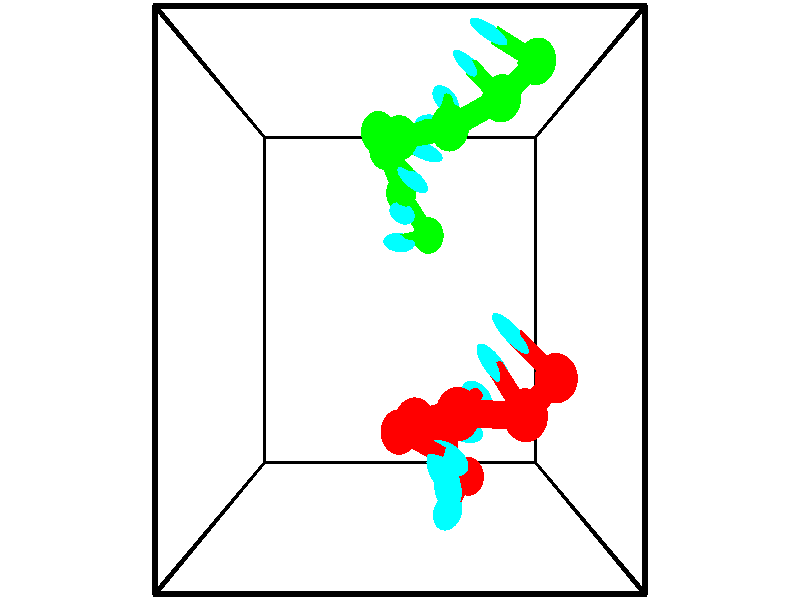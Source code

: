 // switches for output
#declare DRAW_BASES = 1; // possible values are 0, 1; only relevant for DNA ribbons
#declare DRAW_BASES_TYPE = 3; // possible values are 1, 2, 3; only relevant for DNA ribbons
#declare DRAW_FOG = 0; // set to 1 to enable fog

#include "colors.inc"

#include "transforms.inc"
background { rgb <1, 1, 1>}

#default {
   normal{
       ripples 0.25
       frequency 0.20
       turbulence 0.2
       lambda 5
   }
	finish {
		phong 0.1
		phong_size 40.
	}
}

// original window dimensions: 1024x640


// camera settings

camera {
	sky <-0, 1, 0>
	up <-0, 1, 0>
	right 1.6 * <1, 0, 0>
	location <2.5, 2.5, 11.1562>
	look_at <2.5, 2.5, 2.5>
	direction <0, 0, -8.6562>
	angle 67.0682
}


# declare cpy_camera_pos = <2.5, 2.5, 11.1562>;
# if (DRAW_FOG = 1)
fog {
	fog_type 2
	up vnormalize(cpy_camera_pos)
	color rgbt<1,1,1,0.3>
	distance 1e-5
	fog_alt 3e-3
	fog_offset 4
}
# end


// LIGHTS

# declare lum = 6;
global_settings {
	ambient_light rgb lum * <0.05, 0.05, 0.05>
	max_trace_level 15
}# declare cpy_direct_light_amount = 0.25;
light_source
{	1000 * <-1, -1, 1>,
	rgb lum * cpy_direct_light_amount
	parallel
}

light_source
{	1000 * <1, 1, -1>,
	rgb lum * cpy_direct_light_amount
	parallel
}

// strand 0

// nucleotide -1

// particle -1
sphere {
	<4.382105, 1.717453, 3.884715> 0.250000
	pigment { color rgbt <1,0,0,0> }
	no_shadow
}
cylinder {
	<4.073593, 1.971802, 3.895981>,  <3.888486, 2.124411, 3.902740>, 0.100000
	pigment { color rgbt <1,0,0,0> }
	no_shadow
}
cylinder {
	<4.073593, 1.971802, 3.895981>,  <4.382105, 1.717453, 3.884715>, 0.100000
	pigment { color rgbt <1,0,0,0> }
	no_shadow
}

// particle -1
sphere {
	<4.073593, 1.971802, 3.895981> 0.100000
	pigment { color rgbt <1,0,0,0> }
	no_shadow
}
sphere {
	0, 1
	scale<0.080000,0.200000,0.300000>
	matrix <-0.609141, -0.724577, -0.322389,
		-0.184591, -0.265809, 0.946188,
		-0.771280, 0.635872, 0.028165,
		3.842209, 2.162563, 3.904430>
	pigment { color rgbt <0,1,1,0> }
	no_shadow
}
cylinder {
	<3.912362, 1.418010, 4.345068>,  <4.382105, 1.717453, 3.884715>, 0.130000
	pigment { color rgbt <1,0,0,0> }
	no_shadow
}

// nucleotide -1

// particle -1
sphere {
	<3.912362, 1.418010, 4.345068> 0.250000
	pigment { color rgbt <1,0,0,0> }
	no_shadow
}
cylinder {
	<3.749146, 1.665535, 4.076569>,  <3.651216, 1.814050, 3.915469>, 0.100000
	pigment { color rgbt <1,0,0,0> }
	no_shadow
}
cylinder {
	<3.749146, 1.665535, 4.076569>,  <3.912362, 1.418010, 4.345068>, 0.100000
	pigment { color rgbt <1,0,0,0> }
	no_shadow
}

// particle -1
sphere {
	<3.749146, 1.665535, 4.076569> 0.100000
	pigment { color rgbt <1,0,0,0> }
	no_shadow
}
sphere {
	0, 1
	scale<0.080000,0.200000,0.300000>
	matrix <-0.534240, -0.758056, -0.374085,
		-0.740332, 0.205966, 0.639911,
		-0.408040, 0.618813, -0.671248,
		3.626733, 1.851179, 3.875194>
	pigment { color rgbt <0,1,1,0> }
	no_shadow
}
cylinder {
	<3.151943, 1.431739, 4.359968>,  <3.912362, 1.418010, 4.345068>, 0.130000
	pigment { color rgbt <1,0,0,0> }
	no_shadow
}

// nucleotide -1

// particle -1
sphere {
	<3.151943, 1.431739, 4.359968> 0.250000
	pigment { color rgbt <1,0,0,0> }
	no_shadow
}
cylinder {
	<3.319603, 1.480797, 4.000130>,  <3.420199, 1.510231, 3.784227>, 0.100000
	pigment { color rgbt <1,0,0,0> }
	no_shadow
}
cylinder {
	<3.319603, 1.480797, 4.000130>,  <3.151943, 1.431739, 4.359968>, 0.100000
	pigment { color rgbt <1,0,0,0> }
	no_shadow
}

// particle -1
sphere {
	<3.319603, 1.480797, 4.000130> 0.100000
	pigment { color rgbt <1,0,0,0> }
	no_shadow
}
sphere {
	0, 1
	scale<0.080000,0.200000,0.300000>
	matrix <-0.510497, -0.787536, -0.345224,
		-0.750803, 0.603942, -0.267486,
		0.419150, 0.122644, -0.899595,
		3.445348, 1.517590, 3.730251>
	pigment { color rgbt <0,1,1,0> }
	no_shadow
}
cylinder {
	<2.682599, 1.249761, 3.737793>,  <3.151943, 1.431739, 4.359968>, 0.130000
	pigment { color rgbt <1,0,0,0> }
	no_shadow
}

// nucleotide -1

// particle -1
sphere {
	<2.682599, 1.249761, 3.737793> 0.250000
	pigment { color rgbt <1,0,0,0> }
	no_shadow
}
cylinder {
	<3.036026, 1.181610, 3.563309>,  <3.248082, 1.140719, 3.458618>, 0.100000
	pigment { color rgbt <1,0,0,0> }
	no_shadow
}
cylinder {
	<3.036026, 1.181610, 3.563309>,  <2.682599, 1.249761, 3.737793>, 0.100000
	pigment { color rgbt <1,0,0,0> }
	no_shadow
}

// particle -1
sphere {
	<3.036026, 1.181610, 3.563309> 0.100000
	pigment { color rgbt <1,0,0,0> }
	no_shadow
}
sphere {
	0, 1
	scale<0.080000,0.200000,0.300000>
	matrix <-0.375341, -0.814674, -0.442070,
		-0.280051, 0.554327, -0.783769,
		0.883567, -0.170378, -0.436212,
		3.301096, 1.130497, 3.432445>
	pigment { color rgbt <0,1,1,0> }
	no_shadow
}
cylinder {
	<2.488828, 1.022704, 3.046128>,  <2.682599, 1.249761, 3.737793>, 0.130000
	pigment { color rgbt <1,0,0,0> }
	no_shadow
}

// nucleotide -1

// particle -1
sphere {
	<2.488828, 1.022704, 3.046128> 0.250000
	pigment { color rgbt <1,0,0,0> }
	no_shadow
}
cylinder {
	<2.854034, 0.864349, 3.085480>,  <3.073158, 0.769337, 3.109091>, 0.100000
	pigment { color rgbt <1,0,0,0> }
	no_shadow
}
cylinder {
	<2.854034, 0.864349, 3.085480>,  <2.488828, 1.022704, 3.046128>, 0.100000
	pigment { color rgbt <1,0,0,0> }
	no_shadow
}

// particle -1
sphere {
	<2.854034, 0.864349, 3.085480> 0.100000
	pigment { color rgbt <1,0,0,0> }
	no_shadow
}
sphere {
	0, 1
	scale<0.080000,0.200000,0.300000>
	matrix <-0.225526, -0.690830, -0.686944,
		0.339915, 0.605003, -0.720020,
		0.913015, -0.395886, 0.098380,
		3.127939, 0.745584, 3.114994>
	pigment { color rgbt <0,1,1,0> }
	no_shadow
}
cylinder {
	<2.755005, 0.967447, 2.319064>,  <2.488828, 1.022704, 3.046128>, 0.130000
	pigment { color rgbt <1,0,0,0> }
	no_shadow
}

// nucleotide -1

// particle -1
sphere {
	<2.755005, 0.967447, 2.319064> 0.250000
	pigment { color rgbt <1,0,0,0> }
	no_shadow
}
cylinder {
	<2.952103, 0.707214, 2.550217>,  <3.070361, 0.551075, 2.688908>, 0.100000
	pigment { color rgbt <1,0,0,0> }
	no_shadow
}
cylinder {
	<2.952103, 0.707214, 2.550217>,  <2.755005, 0.967447, 2.319064>, 0.100000
	pigment { color rgbt <1,0,0,0> }
	no_shadow
}

// particle -1
sphere {
	<2.952103, 0.707214, 2.550217> 0.100000
	pigment { color rgbt <1,0,0,0> }
	no_shadow
}
sphere {
	0, 1
	scale<0.080000,0.200000,0.300000>
	matrix <-0.115150, -0.707009, -0.697767,
		0.862521, 0.277278, -0.423289,
		0.492745, -0.650580, 0.577882,
		3.099926, 0.512040, 2.723581>
	pigment { color rgbt <0,1,1,0> }
	no_shadow
}
cylinder {
	<3.147996, 0.671977, 1.815776>,  <2.755005, 0.967447, 2.319064>, 0.130000
	pigment { color rgbt <1,0,0,0> }
	no_shadow
}

// nucleotide -1

// particle -1
sphere {
	<3.147996, 0.671977, 1.815776> 0.250000
	pigment { color rgbt <1,0,0,0> }
	no_shadow
}
cylinder {
	<3.178032, 0.405075, 2.112190>,  <3.196054, 0.244934, 2.290039>, 0.100000
	pigment { color rgbt <1,0,0,0> }
	no_shadow
}
cylinder {
	<3.178032, 0.405075, 2.112190>,  <3.147996, 0.671977, 1.815776>, 0.100000
	pigment { color rgbt <1,0,0,0> }
	no_shadow
}

// particle -1
sphere {
	<3.178032, 0.405075, 2.112190> 0.100000
	pigment { color rgbt <1,0,0,0> }
	no_shadow
}
sphere {
	0, 1
	scale<0.080000,0.200000,0.300000>
	matrix <-0.038378, -0.744516, -0.666500,
		0.996438, 0.021608, -0.081514,
		0.075091, -0.667255, 0.741035,
		3.200559, 0.204899, 2.334501>
	pigment { color rgbt <0,1,1,0> }
	no_shadow
}
cylinder {
	<3.579358, 0.170065, 1.578769>,  <3.147996, 0.671977, 1.815776>, 0.130000
	pigment { color rgbt <1,0,0,0> }
	no_shadow
}

// nucleotide -1

// particle -1
sphere {
	<3.579358, 0.170065, 1.578769> 0.250000
	pigment { color rgbt <1,0,0,0> }
	no_shadow
}
cylinder {
	<3.373238, -0.012238, 1.869080>,  <3.249566, -0.121619, 2.043266>, 0.100000
	pigment { color rgbt <1,0,0,0> }
	no_shadow
}
cylinder {
	<3.373238, -0.012238, 1.869080>,  <3.579358, 0.170065, 1.578769>, 0.100000
	pigment { color rgbt <1,0,0,0> }
	no_shadow
}

// particle -1
sphere {
	<3.373238, -0.012238, 1.869080> 0.100000
	pigment { color rgbt <1,0,0,0> }
	no_shadow
}
sphere {
	0, 1
	scale<0.080000,0.200000,0.300000>
	matrix <-0.180350, -0.770239, -0.611723,
		0.837818, -0.446115, 0.314709,
		-0.515300, -0.455755, 0.725777,
		3.218648, -0.148964, 2.086813>
	pigment { color rgbt <0,1,1,0> }
	no_shadow
}
// strand 1

// nucleotide -1

// particle -1
sphere {
	<2.969174, 3.384959, 1.201739> 0.250000
	pigment { color rgbt <0,1,0,0> }
	no_shadow
}
cylinder {
	<2.694782, 3.309212, 1.482758>,  <2.530147, 3.263764, 1.651369>, 0.100000
	pigment { color rgbt <0,1,0,0> }
	no_shadow
}
cylinder {
	<2.694782, 3.309212, 1.482758>,  <2.969174, 3.384959, 1.201739>, 0.100000
	pigment { color rgbt <0,1,0,0> }
	no_shadow
}

// particle -1
sphere {
	<2.694782, 3.309212, 1.482758> 0.100000
	pigment { color rgbt <0,1,0,0> }
	no_shadow
}
sphere {
	0, 1
	scale<0.080000,0.200000,0.300000>
	matrix <0.277172, 0.824734, 0.492939,
		-0.672760, 0.532873, -0.513264,
		-0.685981, -0.189367, 0.702546,
		2.488988, 3.252402, 1.693521>
	pigment { color rgbt <0,1,1,0> }
	no_shadow
}
cylinder {
	<2.521100, 3.966132, 1.236432>,  <2.969174, 3.384959, 1.201739>, 0.130000
	pigment { color rgbt <0,1,0,0> }
	no_shadow
}

// nucleotide -1

// particle -1
sphere {
	<2.521100, 3.966132, 1.236432> 0.250000
	pigment { color rgbt <0,1,0,0> }
	no_shadow
}
cylinder {
	<2.527382, 3.766464, 1.582977>,  <2.531151, 3.646664, 1.790904>, 0.100000
	pigment { color rgbt <0,1,0,0> }
	no_shadow
}
cylinder {
	<2.527382, 3.766464, 1.582977>,  <2.521100, 3.966132, 1.236432>, 0.100000
	pigment { color rgbt <0,1,0,0> }
	no_shadow
}

// particle -1
sphere {
	<2.527382, 3.766464, 1.582977> 0.100000
	pigment { color rgbt <0,1,0,0> }
	no_shadow
}
sphere {
	0, 1
	scale<0.080000,0.200000,0.300000>
	matrix <0.230740, 0.844891, 0.482616,
		-0.972889, 0.192324, 0.128448,
		0.015706, -0.499169, 0.866362,
		2.532094, 3.616714, 1.842886>
	pigment { color rgbt <0,1,1,0> }
	no_shadow
}
cylinder {
	<2.268850, 4.458163, 1.668941>,  <2.521100, 3.966132, 1.236432>, 0.130000
	pigment { color rgbt <0,1,0,0> }
	no_shadow
}

// nucleotide -1

// particle -1
sphere {
	<2.268850, 4.458163, 1.668941> 0.250000
	pigment { color rgbt <0,1,0,0> }
	no_shadow
}
cylinder {
	<2.510139, 4.210022, 1.869453>,  <2.654913, 4.061137, 1.989761>, 0.100000
	pigment { color rgbt <0,1,0,0> }
	no_shadow
}
cylinder {
	<2.510139, 4.210022, 1.869453>,  <2.268850, 4.458163, 1.668941>, 0.100000
	pigment { color rgbt <0,1,0,0> }
	no_shadow
}

// particle -1
sphere {
	<2.510139, 4.210022, 1.869453> 0.100000
	pigment { color rgbt <0,1,0,0> }
	no_shadow
}
sphere {
	0, 1
	scale<0.080000,0.200000,0.300000>
	matrix <0.377610, 0.775741, 0.505605,
		-0.702519, -0.115704, 0.702197,
		0.603224, -0.620353, 0.501281,
		2.691107, 4.023916, 2.019838>
	pigment { color rgbt <0,1,1,0> }
	no_shadow
}
cylinder {
	<2.186655, 4.517611, 2.435848>,  <2.268850, 4.458163, 1.668941>, 0.130000
	pigment { color rgbt <0,1,0,0> }
	no_shadow
}

// nucleotide -1

// particle -1
sphere {
	<2.186655, 4.517611, 2.435848> 0.250000
	pigment { color rgbt <0,1,0,0> }
	no_shadow
}
cylinder {
	<2.563534, 4.407265, 2.359779>,  <2.789661, 4.341057, 2.314138>, 0.100000
	pigment { color rgbt <0,1,0,0> }
	no_shadow
}
cylinder {
	<2.563534, 4.407265, 2.359779>,  <2.186655, 4.517611, 2.435848>, 0.100000
	pigment { color rgbt <0,1,0,0> }
	no_shadow
}

// particle -1
sphere {
	<2.563534, 4.407265, 2.359779> 0.100000
	pigment { color rgbt <0,1,0,0> }
	no_shadow
}
sphere {
	0, 1
	scale<0.080000,0.200000,0.300000>
	matrix <0.335048, 0.780964, 0.527103,
		0.003107, -0.560351, 0.828249,
		0.942196, -0.275865, -0.190171,
		2.846193, 4.324505, 2.302728>
	pigment { color rgbt <0,1,1,0> }
	no_shadow
}
cylinder {
	<2.490108, 4.328123, 2.981768>,  <2.186655, 4.517611, 2.435848>, 0.130000
	pigment { color rgbt <0,1,0,0> }
	no_shadow
}

// nucleotide -1

// particle -1
sphere {
	<2.490108, 4.328123, 2.981768> 0.250000
	pigment { color rgbt <0,1,0,0> }
	no_shadow
}
cylinder {
	<2.747677, 4.469467, 2.710327>,  <2.902218, 4.554274, 2.547462>, 0.100000
	pigment { color rgbt <0,1,0,0> }
	no_shadow
}
cylinder {
	<2.747677, 4.469467, 2.710327>,  <2.490108, 4.328123, 2.981768>, 0.100000
	pigment { color rgbt <0,1,0,0> }
	no_shadow
}

// particle -1
sphere {
	<2.747677, 4.469467, 2.710327> 0.100000
	pigment { color rgbt <0,1,0,0> }
	no_shadow
}
sphere {
	0, 1
	scale<0.080000,0.200000,0.300000>
	matrix <0.316956, 0.684062, 0.656961,
		0.696350, -0.638119, 0.328483,
		0.643921, 0.353360, -0.678603,
		2.940853, 4.575475, 2.506746>
	pigment { color rgbt <0,1,1,0> }
	no_shadow
}
cylinder {
	<3.141125, 4.356464, 3.345893>,  <2.490108, 4.328123, 2.981768>, 0.130000
	pigment { color rgbt <0,1,0,0> }
	no_shadow
}

// nucleotide -1

// particle -1
sphere {
	<3.141125, 4.356464, 3.345893> 0.250000
	pigment { color rgbt <0,1,0,0> }
	no_shadow
}
cylinder {
	<3.135765, 4.616020, 3.041588>,  <3.132549, 4.771754, 2.859004>, 0.100000
	pigment { color rgbt <0,1,0,0> }
	no_shadow
}
cylinder {
	<3.135765, 4.616020, 3.041588>,  <3.141125, 4.356464, 3.345893>, 0.100000
	pigment { color rgbt <0,1,0,0> }
	no_shadow
}

// particle -1
sphere {
	<3.135765, 4.616020, 3.041588> 0.100000
	pigment { color rgbt <0,1,0,0> }
	no_shadow
}
sphere {
	0, 1
	scale<0.080000,0.200000,0.300000>
	matrix <0.404585, 0.699288, 0.589328,
		0.914402, -0.299896, -0.271903,
		-0.013401, 0.648890, -0.760764,
		3.131745, 4.810688, 2.813359>
	pigment { color rgbt <0,1,1,0> }
	no_shadow
}
cylinder {
	<3.806155, 4.659978, 3.393234>,  <3.141125, 4.356464, 3.345893>, 0.130000
	pigment { color rgbt <0,1,0,0> }
	no_shadow
}

// nucleotide -1

// particle -1
sphere {
	<3.806155, 4.659978, 3.393234> 0.250000
	pigment { color rgbt <0,1,0,0> }
	no_shadow
}
cylinder {
	<3.591309, 4.928955, 3.189537>,  <3.462401, 5.090341, 3.067319>, 0.100000
	pigment { color rgbt <0,1,0,0> }
	no_shadow
}
cylinder {
	<3.591309, 4.928955, 3.189537>,  <3.806155, 4.659978, 3.393234>, 0.100000
	pigment { color rgbt <0,1,0,0> }
	no_shadow
}

// particle -1
sphere {
	<3.591309, 4.928955, 3.189537> 0.100000
	pigment { color rgbt <0,1,0,0> }
	no_shadow
}
sphere {
	0, 1
	scale<0.080000,0.200000,0.300000>
	matrix <0.504770, 0.739925, 0.444654,
		0.675806, -0.018221, -0.736854,
		-0.537115, 0.672442, -0.509243,
		3.430174, 5.130688, 3.036764>
	pigment { color rgbt <0,1,1,0> }
	no_shadow
}
cylinder {
	<4.311488, 5.132771, 3.157515>,  <3.806155, 4.659978, 3.393234>, 0.130000
	pigment { color rgbt <0,1,0,0> }
	no_shadow
}

// nucleotide -1

// particle -1
sphere {
	<4.311488, 5.132771, 3.157515> 0.250000
	pigment { color rgbt <0,1,0,0> }
	no_shadow
}
cylinder {
	<3.955875, 5.315727, 3.165665>,  <3.742508, 5.425501, 3.170555>, 0.100000
	pigment { color rgbt <0,1,0,0> }
	no_shadow
}
cylinder {
	<3.955875, 5.315727, 3.165665>,  <4.311488, 5.132771, 3.157515>, 0.100000
	pigment { color rgbt <0,1,0,0> }
	no_shadow
}

// particle -1
sphere {
	<3.955875, 5.315727, 3.165665> 0.100000
	pigment { color rgbt <0,1,0,0> }
	no_shadow
}
sphere {
	0, 1
	scale<0.080000,0.200000,0.300000>
	matrix <0.421051, 0.799297, 0.428766,
		0.179828, 0.389766, -0.903186,
		-0.889032, 0.457392, 0.020375,
		3.689166, 5.452945, 3.171777>
	pigment { color rgbt <0,1,1,0> }
	no_shadow
}
// box output
cylinder {
	<0.000000, 0.000000, 0.000000>,  <5.000000, 0.000000, 0.000000>, 0.025000
	pigment { color rgbt <0,0,0,0> }
	no_shadow
}
cylinder {
	<0.000000, 0.000000, 0.000000>,  <0.000000, 5.000000, 0.000000>, 0.025000
	pigment { color rgbt <0,0,0,0> }
	no_shadow
}
cylinder {
	<0.000000, 0.000000, 0.000000>,  <0.000000, 0.000000, 5.000000>, 0.025000
	pigment { color rgbt <0,0,0,0> }
	no_shadow
}
cylinder {
	<5.000000, 5.000000, 5.000000>,  <0.000000, 5.000000, 5.000000>, 0.025000
	pigment { color rgbt <0,0,0,0> }
	no_shadow
}
cylinder {
	<5.000000, 5.000000, 5.000000>,  <5.000000, 0.000000, 5.000000>, 0.025000
	pigment { color rgbt <0,0,0,0> }
	no_shadow
}
cylinder {
	<5.000000, 5.000000, 5.000000>,  <5.000000, 5.000000, 0.000000>, 0.025000
	pigment { color rgbt <0,0,0,0> }
	no_shadow
}
cylinder {
	<0.000000, 0.000000, 5.000000>,  <0.000000, 5.000000, 5.000000>, 0.025000
	pigment { color rgbt <0,0,0,0> }
	no_shadow
}
cylinder {
	<0.000000, 0.000000, 5.000000>,  <5.000000, 0.000000, 5.000000>, 0.025000
	pigment { color rgbt <0,0,0,0> }
	no_shadow
}
cylinder {
	<5.000000, 5.000000, 0.000000>,  <0.000000, 5.000000, 0.000000>, 0.025000
	pigment { color rgbt <0,0,0,0> }
	no_shadow
}
cylinder {
	<5.000000, 5.000000, 0.000000>,  <5.000000, 0.000000, 0.000000>, 0.025000
	pigment { color rgbt <0,0,0,0> }
	no_shadow
}
cylinder {
	<5.000000, 0.000000, 5.000000>,  <5.000000, 0.000000, 0.000000>, 0.025000
	pigment { color rgbt <0,0,0,0> }
	no_shadow
}
cylinder {
	<0.000000, 5.000000, 0.000000>,  <0.000000, 5.000000, 5.000000>, 0.025000
	pigment { color rgbt <0,0,0,0> }
	no_shadow
}
// end of box output
